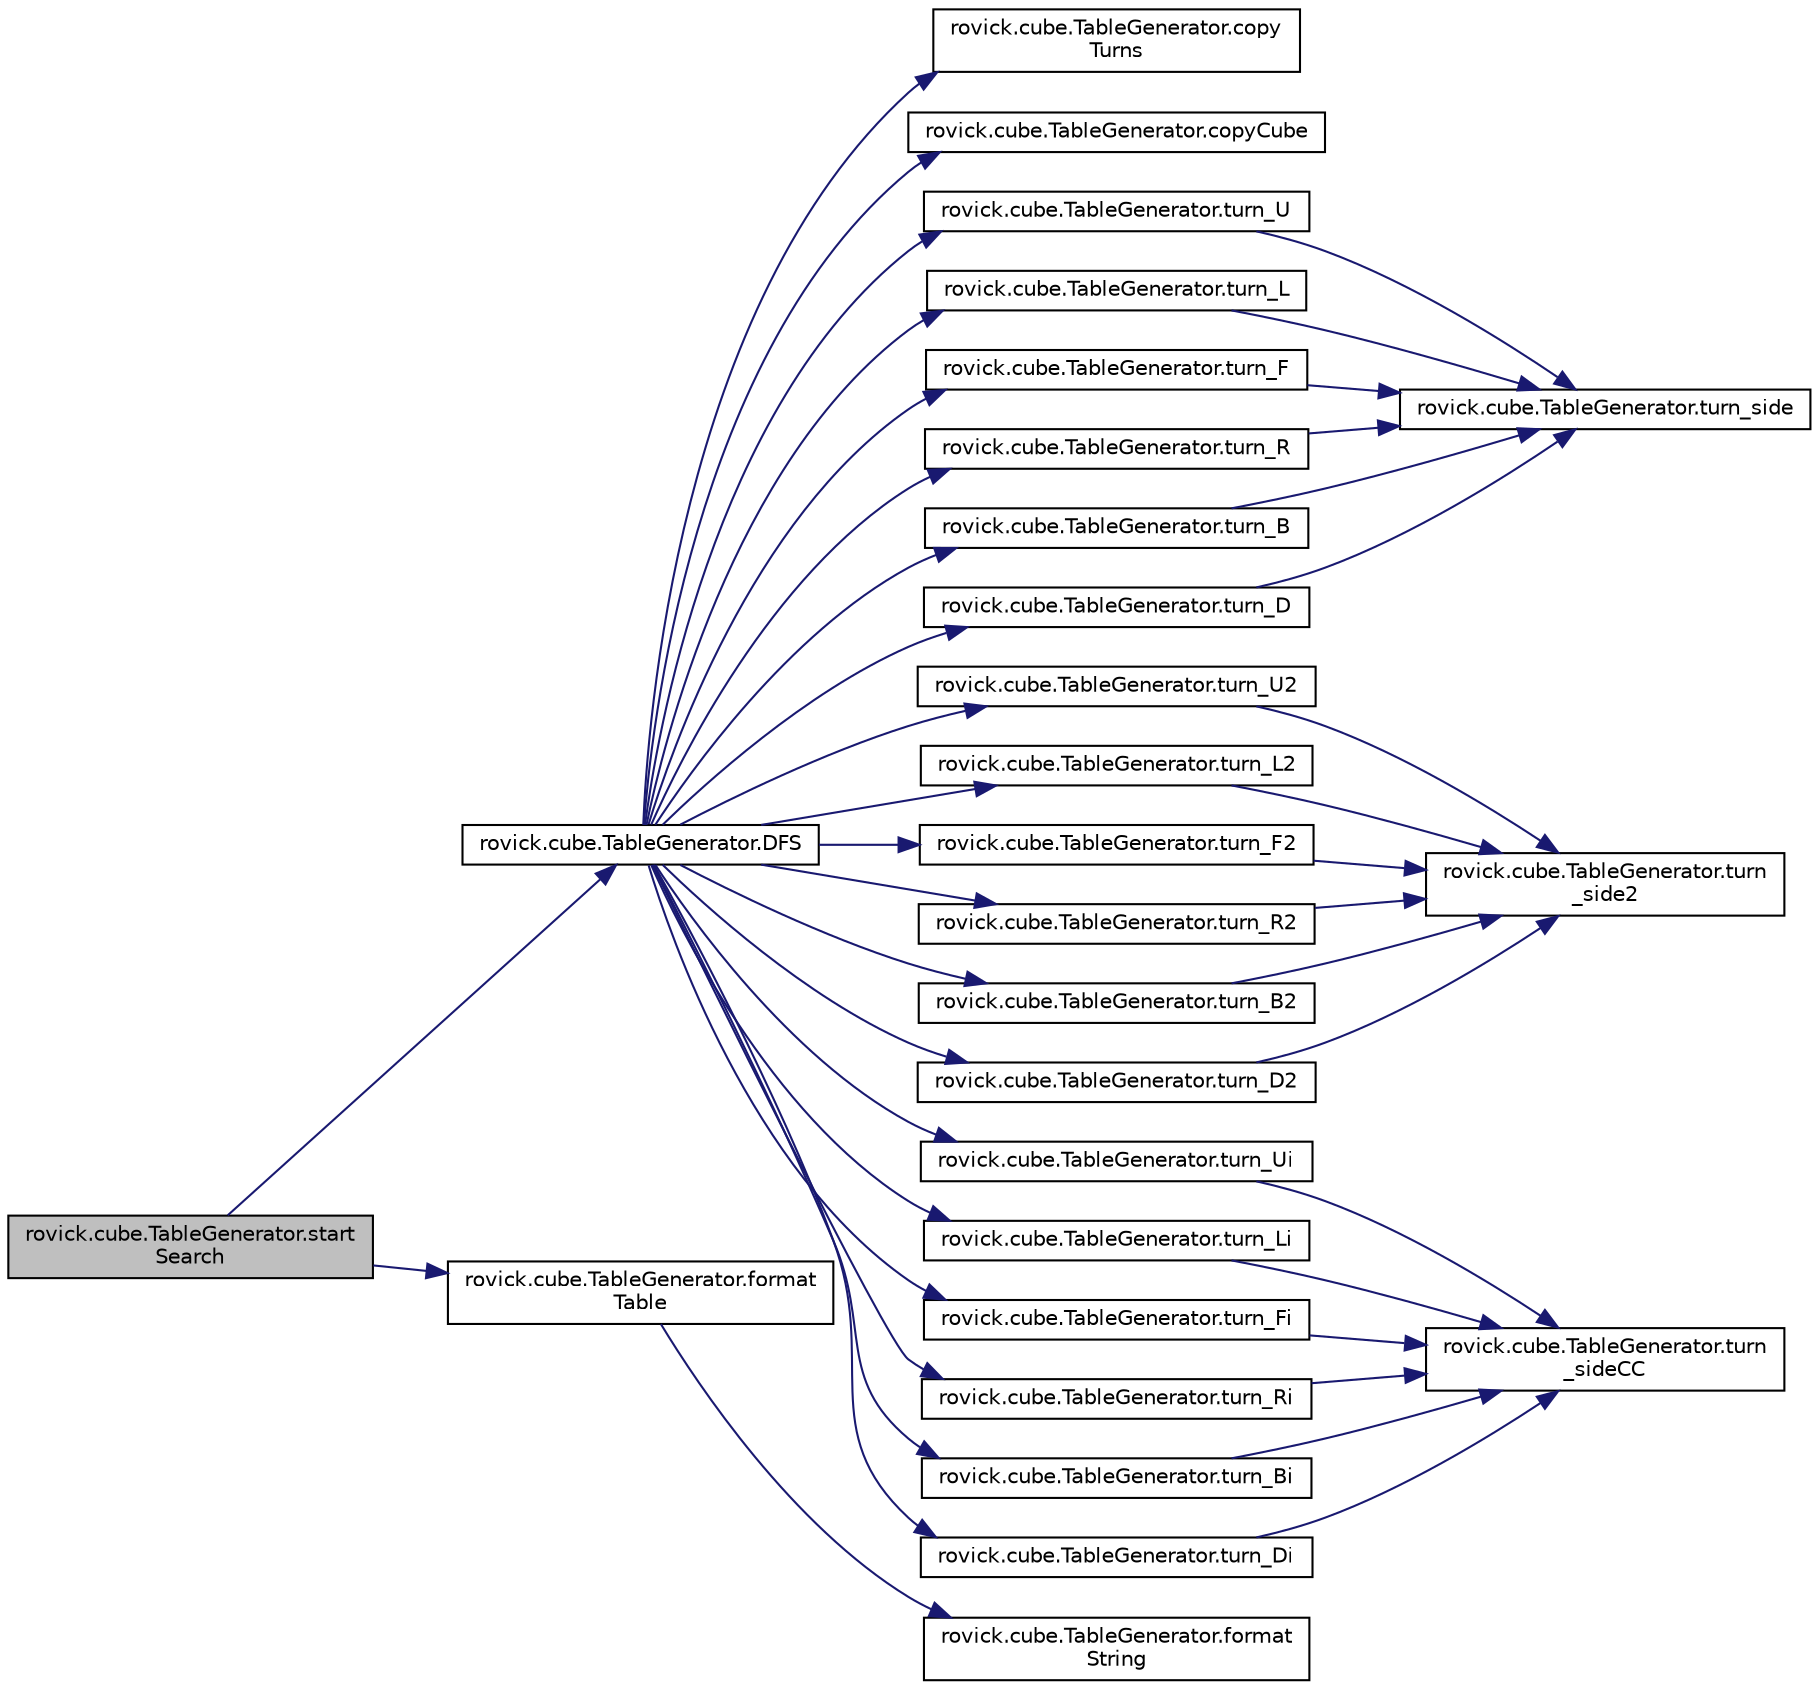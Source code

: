 digraph "rovick.cube.TableGenerator.startSearch"
{
  edge [fontname="Helvetica",fontsize="10",labelfontname="Helvetica",labelfontsize="10"];
  node [fontname="Helvetica",fontsize="10",shape=record];
  rankdir="LR";
  Node127 [label="rovick.cube.TableGenerator.start\lSearch",height=0.2,width=0.4,color="black", fillcolor="grey75", style="filled", fontcolor="black"];
  Node127 -> Node128 [color="midnightblue",fontsize="10",style="solid",fontname="Helvetica"];
  Node128 [label="rovick.cube.TableGenerator.DFS",height=0.2,width=0.4,color="black", fillcolor="white", style="filled",URL="$classrovick_1_1cube_1_1_table_generator.html#ab2a3b42521b195eb72ede46828af6ae6"];
  Node128 -> Node129 [color="midnightblue",fontsize="10",style="solid",fontname="Helvetica"];
  Node129 [label="rovick.cube.TableGenerator.copy\lTurns",height=0.2,width=0.4,color="black", fillcolor="white", style="filled",URL="$classrovick_1_1cube_1_1_table_generator.html#ae821efe750ff1569a23336977913799f"];
  Node128 -> Node130 [color="midnightblue",fontsize="10",style="solid",fontname="Helvetica"];
  Node130 [label="rovick.cube.TableGenerator.copyCube",height=0.2,width=0.4,color="black", fillcolor="white", style="filled",URL="$classrovick_1_1cube_1_1_table_generator.html#a50c620c9199acd6268d4c326f1ab8cf9"];
  Node128 -> Node131 [color="midnightblue",fontsize="10",style="solid",fontname="Helvetica"];
  Node131 [label="rovick.cube.TableGenerator.turn_U",height=0.2,width=0.4,color="black", fillcolor="white", style="filled",URL="$classrovick_1_1cube_1_1_table_generator.html#acadb86429347458295705b2e6a393bbe"];
  Node131 -> Node132 [color="midnightblue",fontsize="10",style="solid",fontname="Helvetica"];
  Node132 [label="rovick.cube.TableGenerator.turn_side",height=0.2,width=0.4,color="black", fillcolor="white", style="filled",URL="$classrovick_1_1cube_1_1_table_generator.html#a3cdaddab03415947139b77310b80c780"];
  Node128 -> Node133 [color="midnightblue",fontsize="10",style="solid",fontname="Helvetica"];
  Node133 [label="rovick.cube.TableGenerator.turn_U2",height=0.2,width=0.4,color="black", fillcolor="white", style="filled",URL="$classrovick_1_1cube_1_1_table_generator.html#a4f52d747a9265142da4ac23e2d120f66"];
  Node133 -> Node134 [color="midnightblue",fontsize="10",style="solid",fontname="Helvetica"];
  Node134 [label="rovick.cube.TableGenerator.turn\l_side2",height=0.2,width=0.4,color="black", fillcolor="white", style="filled",URL="$classrovick_1_1cube_1_1_table_generator.html#ad20f0ddf20bd858bb561a7d54c7f7d48"];
  Node128 -> Node135 [color="midnightblue",fontsize="10",style="solid",fontname="Helvetica"];
  Node135 [label="rovick.cube.TableGenerator.turn_Ui",height=0.2,width=0.4,color="black", fillcolor="white", style="filled",URL="$classrovick_1_1cube_1_1_table_generator.html#a12f2d38f329219ae70b10a4bfd76913c"];
  Node135 -> Node136 [color="midnightblue",fontsize="10",style="solid",fontname="Helvetica"];
  Node136 [label="rovick.cube.TableGenerator.turn\l_sideCC",height=0.2,width=0.4,color="black", fillcolor="white", style="filled",URL="$classrovick_1_1cube_1_1_table_generator.html#a58008c88cea80db4c5f7352e3ae75e0e"];
  Node128 -> Node137 [color="midnightblue",fontsize="10",style="solid",fontname="Helvetica"];
  Node137 [label="rovick.cube.TableGenerator.turn_L",height=0.2,width=0.4,color="black", fillcolor="white", style="filled",URL="$classrovick_1_1cube_1_1_table_generator.html#a5f15be144407fe8005a21822636af198"];
  Node137 -> Node132 [color="midnightblue",fontsize="10",style="solid",fontname="Helvetica"];
  Node128 -> Node138 [color="midnightblue",fontsize="10",style="solid",fontname="Helvetica"];
  Node138 [label="rovick.cube.TableGenerator.turn_L2",height=0.2,width=0.4,color="black", fillcolor="white", style="filled",URL="$classrovick_1_1cube_1_1_table_generator.html#a6ec167f18d41ad45aa0a95f603b35cb5"];
  Node138 -> Node134 [color="midnightblue",fontsize="10",style="solid",fontname="Helvetica"];
  Node128 -> Node139 [color="midnightblue",fontsize="10",style="solid",fontname="Helvetica"];
  Node139 [label="rovick.cube.TableGenerator.turn_Li",height=0.2,width=0.4,color="black", fillcolor="white", style="filled",URL="$classrovick_1_1cube_1_1_table_generator.html#a70e601a35da5f01defc404f912a8dd53"];
  Node139 -> Node136 [color="midnightblue",fontsize="10",style="solid",fontname="Helvetica"];
  Node128 -> Node140 [color="midnightblue",fontsize="10",style="solid",fontname="Helvetica"];
  Node140 [label="rovick.cube.TableGenerator.turn_F",height=0.2,width=0.4,color="black", fillcolor="white", style="filled",URL="$classrovick_1_1cube_1_1_table_generator.html#a78ab3f8f66f6172f3523613b77daaab3"];
  Node140 -> Node132 [color="midnightblue",fontsize="10",style="solid",fontname="Helvetica"];
  Node128 -> Node141 [color="midnightblue",fontsize="10",style="solid",fontname="Helvetica"];
  Node141 [label="rovick.cube.TableGenerator.turn_F2",height=0.2,width=0.4,color="black", fillcolor="white", style="filled",URL="$classrovick_1_1cube_1_1_table_generator.html#acdc6e6e568ae7b5bd02a2d304896f6db"];
  Node141 -> Node134 [color="midnightblue",fontsize="10",style="solid",fontname="Helvetica"];
  Node128 -> Node142 [color="midnightblue",fontsize="10",style="solid",fontname="Helvetica"];
  Node142 [label="rovick.cube.TableGenerator.turn_Fi",height=0.2,width=0.4,color="black", fillcolor="white", style="filled",URL="$classrovick_1_1cube_1_1_table_generator.html#a442559c3a35399cc6855bb3be803c6de"];
  Node142 -> Node136 [color="midnightblue",fontsize="10",style="solid",fontname="Helvetica"];
  Node128 -> Node143 [color="midnightblue",fontsize="10",style="solid",fontname="Helvetica"];
  Node143 [label="rovick.cube.TableGenerator.turn_R",height=0.2,width=0.4,color="black", fillcolor="white", style="filled",URL="$classrovick_1_1cube_1_1_table_generator.html#ac8ba4336d91e476f8ee83071c2d71a97"];
  Node143 -> Node132 [color="midnightblue",fontsize="10",style="solid",fontname="Helvetica"];
  Node128 -> Node144 [color="midnightblue",fontsize="10",style="solid",fontname="Helvetica"];
  Node144 [label="rovick.cube.TableGenerator.turn_R2",height=0.2,width=0.4,color="black", fillcolor="white", style="filled",URL="$classrovick_1_1cube_1_1_table_generator.html#aca63c9fd4e1dcdfdf5c0c34323a668db"];
  Node144 -> Node134 [color="midnightblue",fontsize="10",style="solid",fontname="Helvetica"];
  Node128 -> Node145 [color="midnightblue",fontsize="10",style="solid",fontname="Helvetica"];
  Node145 [label="rovick.cube.TableGenerator.turn_Ri",height=0.2,width=0.4,color="black", fillcolor="white", style="filled",URL="$classrovick_1_1cube_1_1_table_generator.html#ace21f86a2ec6de4dacef07c32d1d4541"];
  Node145 -> Node136 [color="midnightblue",fontsize="10",style="solid",fontname="Helvetica"];
  Node128 -> Node146 [color="midnightblue",fontsize="10",style="solid",fontname="Helvetica"];
  Node146 [label="rovick.cube.TableGenerator.turn_B",height=0.2,width=0.4,color="black", fillcolor="white", style="filled",URL="$classrovick_1_1cube_1_1_table_generator.html#aa8f213521d82f3589301da7505c8f375"];
  Node146 -> Node132 [color="midnightblue",fontsize="10",style="solid",fontname="Helvetica"];
  Node128 -> Node147 [color="midnightblue",fontsize="10",style="solid",fontname="Helvetica"];
  Node147 [label="rovick.cube.TableGenerator.turn_B2",height=0.2,width=0.4,color="black", fillcolor="white", style="filled",URL="$classrovick_1_1cube_1_1_table_generator.html#ab519c6cae2115523bf533912787477e8"];
  Node147 -> Node134 [color="midnightblue",fontsize="10",style="solid",fontname="Helvetica"];
  Node128 -> Node148 [color="midnightblue",fontsize="10",style="solid",fontname="Helvetica"];
  Node148 [label="rovick.cube.TableGenerator.turn_Bi",height=0.2,width=0.4,color="black", fillcolor="white", style="filled",URL="$classrovick_1_1cube_1_1_table_generator.html#a34cfc489933f2a637099ddfef6dcc2c7"];
  Node148 -> Node136 [color="midnightblue",fontsize="10",style="solid",fontname="Helvetica"];
  Node128 -> Node149 [color="midnightblue",fontsize="10",style="solid",fontname="Helvetica"];
  Node149 [label="rovick.cube.TableGenerator.turn_D",height=0.2,width=0.4,color="black", fillcolor="white", style="filled",URL="$classrovick_1_1cube_1_1_table_generator.html#a33013d9eef02477de6fecd1a4b666aee"];
  Node149 -> Node132 [color="midnightblue",fontsize="10",style="solid",fontname="Helvetica"];
  Node128 -> Node150 [color="midnightblue",fontsize="10",style="solid",fontname="Helvetica"];
  Node150 [label="rovick.cube.TableGenerator.turn_D2",height=0.2,width=0.4,color="black", fillcolor="white", style="filled",URL="$classrovick_1_1cube_1_1_table_generator.html#a49338165c9f40530c0201c97ca5370d4"];
  Node150 -> Node134 [color="midnightblue",fontsize="10",style="solid",fontname="Helvetica"];
  Node128 -> Node151 [color="midnightblue",fontsize="10",style="solid",fontname="Helvetica"];
  Node151 [label="rovick.cube.TableGenerator.turn_Di",height=0.2,width=0.4,color="black", fillcolor="white", style="filled",URL="$classrovick_1_1cube_1_1_table_generator.html#a4f84d565393f3f1507c565364524ac67"];
  Node151 -> Node136 [color="midnightblue",fontsize="10",style="solid",fontname="Helvetica"];
  Node127 -> Node152 [color="midnightblue",fontsize="10",style="solid",fontname="Helvetica"];
  Node152 [label="rovick.cube.TableGenerator.format\lTable",height=0.2,width=0.4,color="black", fillcolor="white", style="filled",URL="$classrovick_1_1cube_1_1_table_generator.html#a595a961b002964e66833d16d17cf959f"];
  Node152 -> Node153 [color="midnightblue",fontsize="10",style="solid",fontname="Helvetica"];
  Node153 [label="rovick.cube.TableGenerator.format\lString",height=0.2,width=0.4,color="black", fillcolor="white", style="filled",URL="$classrovick_1_1cube_1_1_table_generator.html#af1f4a2f75b4d5a0ed04378ff822b8201"];
}
